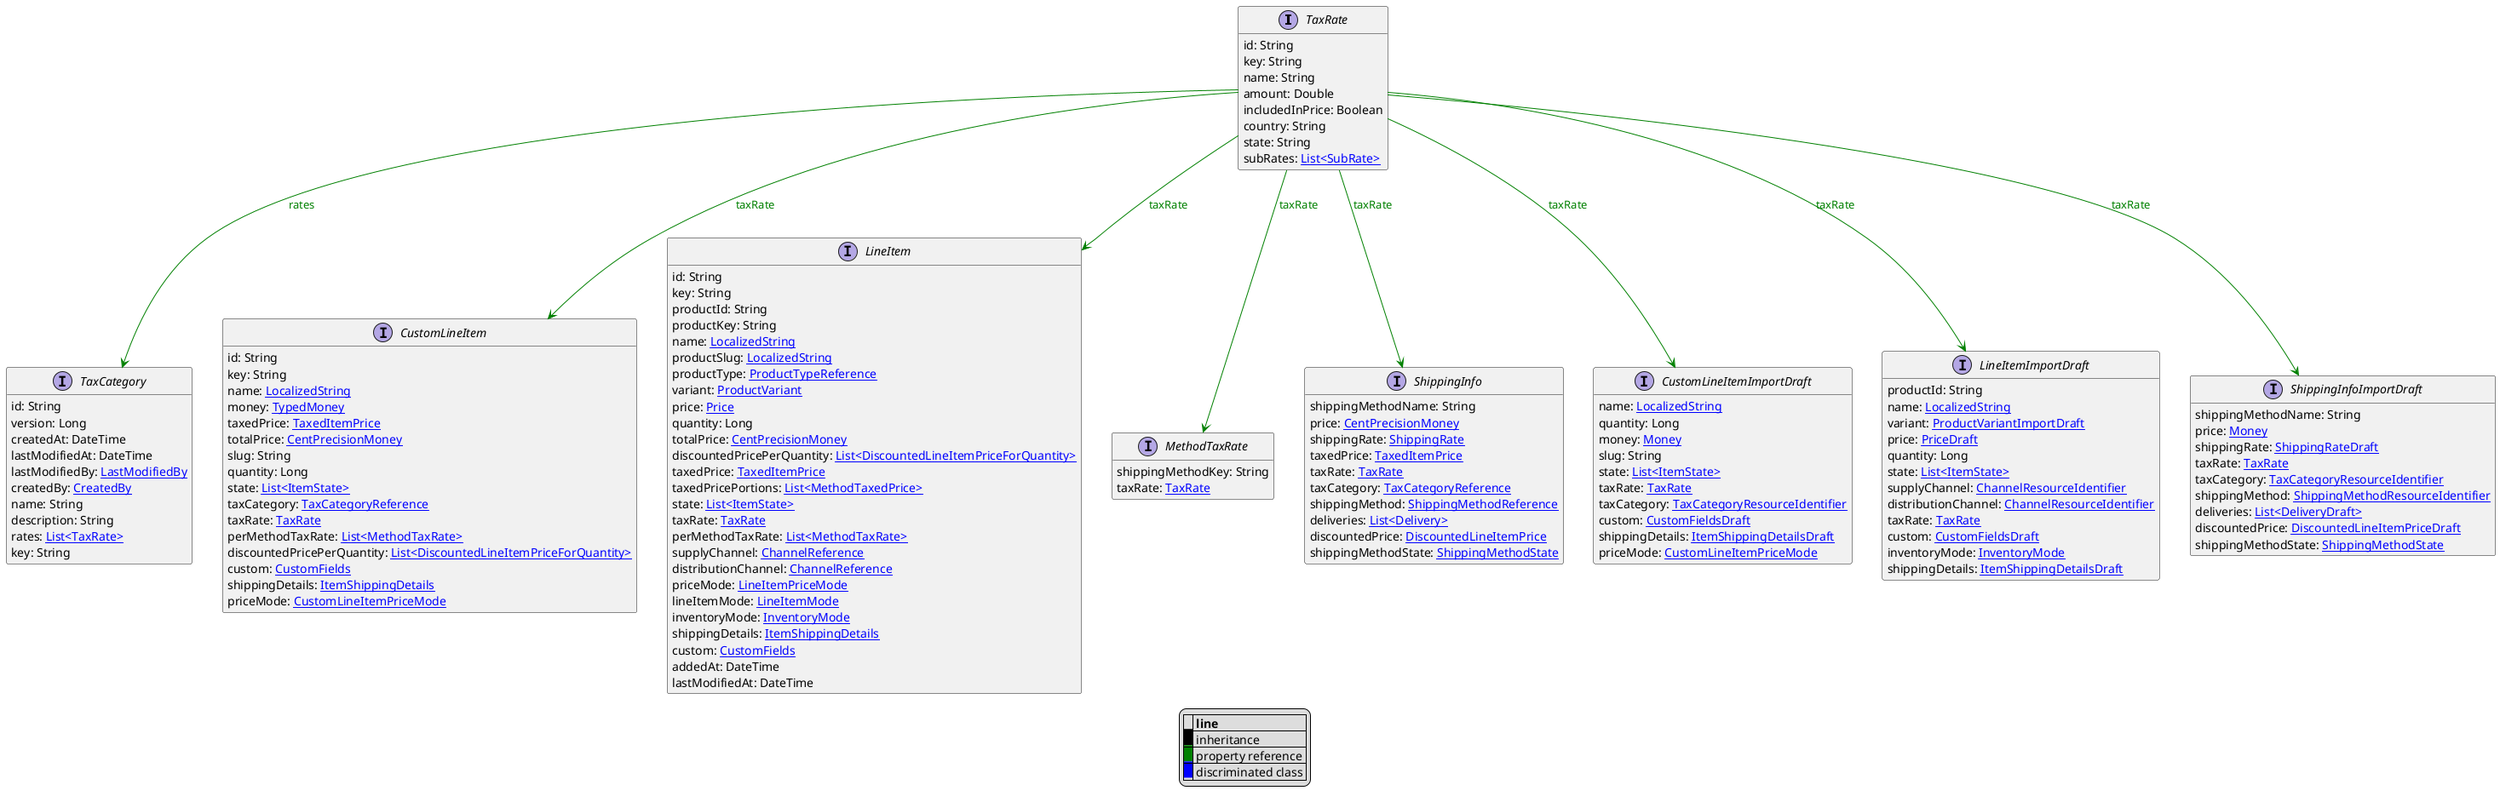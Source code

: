 @startuml

hide empty fields
hide empty methods
legend
|= |= line |
|<back:black>   </back>| inheritance |
|<back:green>   </back>| property reference |
|<back:blue>   </back>| discriminated class |
endlegend
interface TaxRate [[TaxRate.svg]]  {
    id: String
    key: String
    name: String
    amount: Double
    includedInPrice: Boolean
    country: String
    state: String
    subRates: [[SubRate.svg List<SubRate>]]
}



interface TaxCategory [[TaxCategory.svg]]  {
    id: String
    version: Long
    createdAt: DateTime
    lastModifiedAt: DateTime
    lastModifiedBy: [[LastModifiedBy.svg LastModifiedBy]]
    createdBy: [[CreatedBy.svg CreatedBy]]
    name: String
    description: String
    rates: [[TaxRate.svg List<TaxRate>]]
    key: String
}
interface CustomLineItem [[CustomLineItem.svg]]  {
    id: String
    key: String
    name: [[LocalizedString.svg LocalizedString]]
    money: [[TypedMoney.svg TypedMoney]]
    taxedPrice: [[TaxedItemPrice.svg TaxedItemPrice]]
    totalPrice: [[CentPrecisionMoney.svg CentPrecisionMoney]]
    slug: String
    quantity: Long
    state: [[ItemState.svg List<ItemState>]]
    taxCategory: [[TaxCategoryReference.svg TaxCategoryReference]]
    taxRate: [[TaxRate.svg TaxRate]]
    perMethodTaxRate: [[MethodTaxRate.svg List<MethodTaxRate>]]
    discountedPricePerQuantity: [[DiscountedLineItemPriceForQuantity.svg List<DiscountedLineItemPriceForQuantity>]]
    custom: [[CustomFields.svg CustomFields]]
    shippingDetails: [[ItemShippingDetails.svg ItemShippingDetails]]
    priceMode: [[CustomLineItemPriceMode.svg CustomLineItemPriceMode]]
}
interface LineItem [[LineItem.svg]]  {
    id: String
    key: String
    productId: String
    productKey: String
    name: [[LocalizedString.svg LocalizedString]]
    productSlug: [[LocalizedString.svg LocalizedString]]
    productType: [[ProductTypeReference.svg ProductTypeReference]]
    variant: [[ProductVariant.svg ProductVariant]]
    price: [[Price.svg Price]]
    quantity: Long
    totalPrice: [[CentPrecisionMoney.svg CentPrecisionMoney]]
    discountedPricePerQuantity: [[DiscountedLineItemPriceForQuantity.svg List<DiscountedLineItemPriceForQuantity>]]
    taxedPrice: [[TaxedItemPrice.svg TaxedItemPrice]]
    taxedPricePortions: [[MethodTaxedPrice.svg List<MethodTaxedPrice>]]
    state: [[ItemState.svg List<ItemState>]]
    taxRate: [[TaxRate.svg TaxRate]]
    perMethodTaxRate: [[MethodTaxRate.svg List<MethodTaxRate>]]
    supplyChannel: [[ChannelReference.svg ChannelReference]]
    distributionChannel: [[ChannelReference.svg ChannelReference]]
    priceMode: [[LineItemPriceMode.svg LineItemPriceMode]]
    lineItemMode: [[LineItemMode.svg LineItemMode]]
    inventoryMode: [[InventoryMode.svg InventoryMode]]
    shippingDetails: [[ItemShippingDetails.svg ItemShippingDetails]]
    custom: [[CustomFields.svg CustomFields]]
    addedAt: DateTime
    lastModifiedAt: DateTime
}
interface MethodTaxRate [[MethodTaxRate.svg]]  {
    shippingMethodKey: String
    taxRate: [[TaxRate.svg TaxRate]]
}
interface ShippingInfo [[ShippingInfo.svg]]  {
    shippingMethodName: String
    price: [[CentPrecisionMoney.svg CentPrecisionMoney]]
    shippingRate: [[ShippingRate.svg ShippingRate]]
    taxedPrice: [[TaxedItemPrice.svg TaxedItemPrice]]
    taxRate: [[TaxRate.svg TaxRate]]
    taxCategory: [[TaxCategoryReference.svg TaxCategoryReference]]
    shippingMethod: [[ShippingMethodReference.svg ShippingMethodReference]]
    deliveries: [[Delivery.svg List<Delivery>]]
    discountedPrice: [[DiscountedLineItemPrice.svg DiscountedLineItemPrice]]
    shippingMethodState: [[ShippingMethodState.svg ShippingMethodState]]
}
interface CustomLineItemImportDraft [[CustomLineItemImportDraft.svg]]  {
    name: [[LocalizedString.svg LocalizedString]]
    quantity: Long
    money: [[Money.svg Money]]
    slug: String
    state: [[ItemState.svg List<ItemState>]]
    taxRate: [[TaxRate.svg TaxRate]]
    taxCategory: [[TaxCategoryResourceIdentifier.svg TaxCategoryResourceIdentifier]]
    custom: [[CustomFieldsDraft.svg CustomFieldsDraft]]
    shippingDetails: [[ItemShippingDetailsDraft.svg ItemShippingDetailsDraft]]
    priceMode: [[CustomLineItemPriceMode.svg CustomLineItemPriceMode]]
}
interface LineItemImportDraft [[LineItemImportDraft.svg]]  {
    productId: String
    name: [[LocalizedString.svg LocalizedString]]
    variant: [[ProductVariantImportDraft.svg ProductVariantImportDraft]]
    price: [[PriceDraft.svg PriceDraft]]
    quantity: Long
    state: [[ItemState.svg List<ItemState>]]
    supplyChannel: [[ChannelResourceIdentifier.svg ChannelResourceIdentifier]]
    distributionChannel: [[ChannelResourceIdentifier.svg ChannelResourceIdentifier]]
    taxRate: [[TaxRate.svg TaxRate]]
    custom: [[CustomFieldsDraft.svg CustomFieldsDraft]]
    inventoryMode: [[InventoryMode.svg InventoryMode]]
    shippingDetails: [[ItemShippingDetailsDraft.svg ItemShippingDetailsDraft]]
}
interface ShippingInfoImportDraft [[ShippingInfoImportDraft.svg]]  {
    shippingMethodName: String
    price: [[Money.svg Money]]
    shippingRate: [[ShippingRateDraft.svg ShippingRateDraft]]
    taxRate: [[TaxRate.svg TaxRate]]
    taxCategory: [[TaxCategoryResourceIdentifier.svg TaxCategoryResourceIdentifier]]
    shippingMethod: [[ShippingMethodResourceIdentifier.svg ShippingMethodResourceIdentifier]]
    deliveries: [[DeliveryDraft.svg List<DeliveryDraft>]]
    discountedPrice: [[DiscountedLineItemPriceDraft.svg DiscountedLineItemPriceDraft]]
    shippingMethodState: [[ShippingMethodState.svg ShippingMethodState]]
}

TaxRate --> TaxCategory #green;text:green : "rates"
TaxRate --> CustomLineItem #green;text:green : "taxRate"
TaxRate --> LineItem #green;text:green : "taxRate"
TaxRate --> MethodTaxRate #green;text:green : "taxRate"
TaxRate --> ShippingInfo #green;text:green : "taxRate"
TaxRate --> CustomLineItemImportDraft #green;text:green : "taxRate"
TaxRate --> LineItemImportDraft #green;text:green : "taxRate"
TaxRate --> ShippingInfoImportDraft #green;text:green : "taxRate"
@enduml
